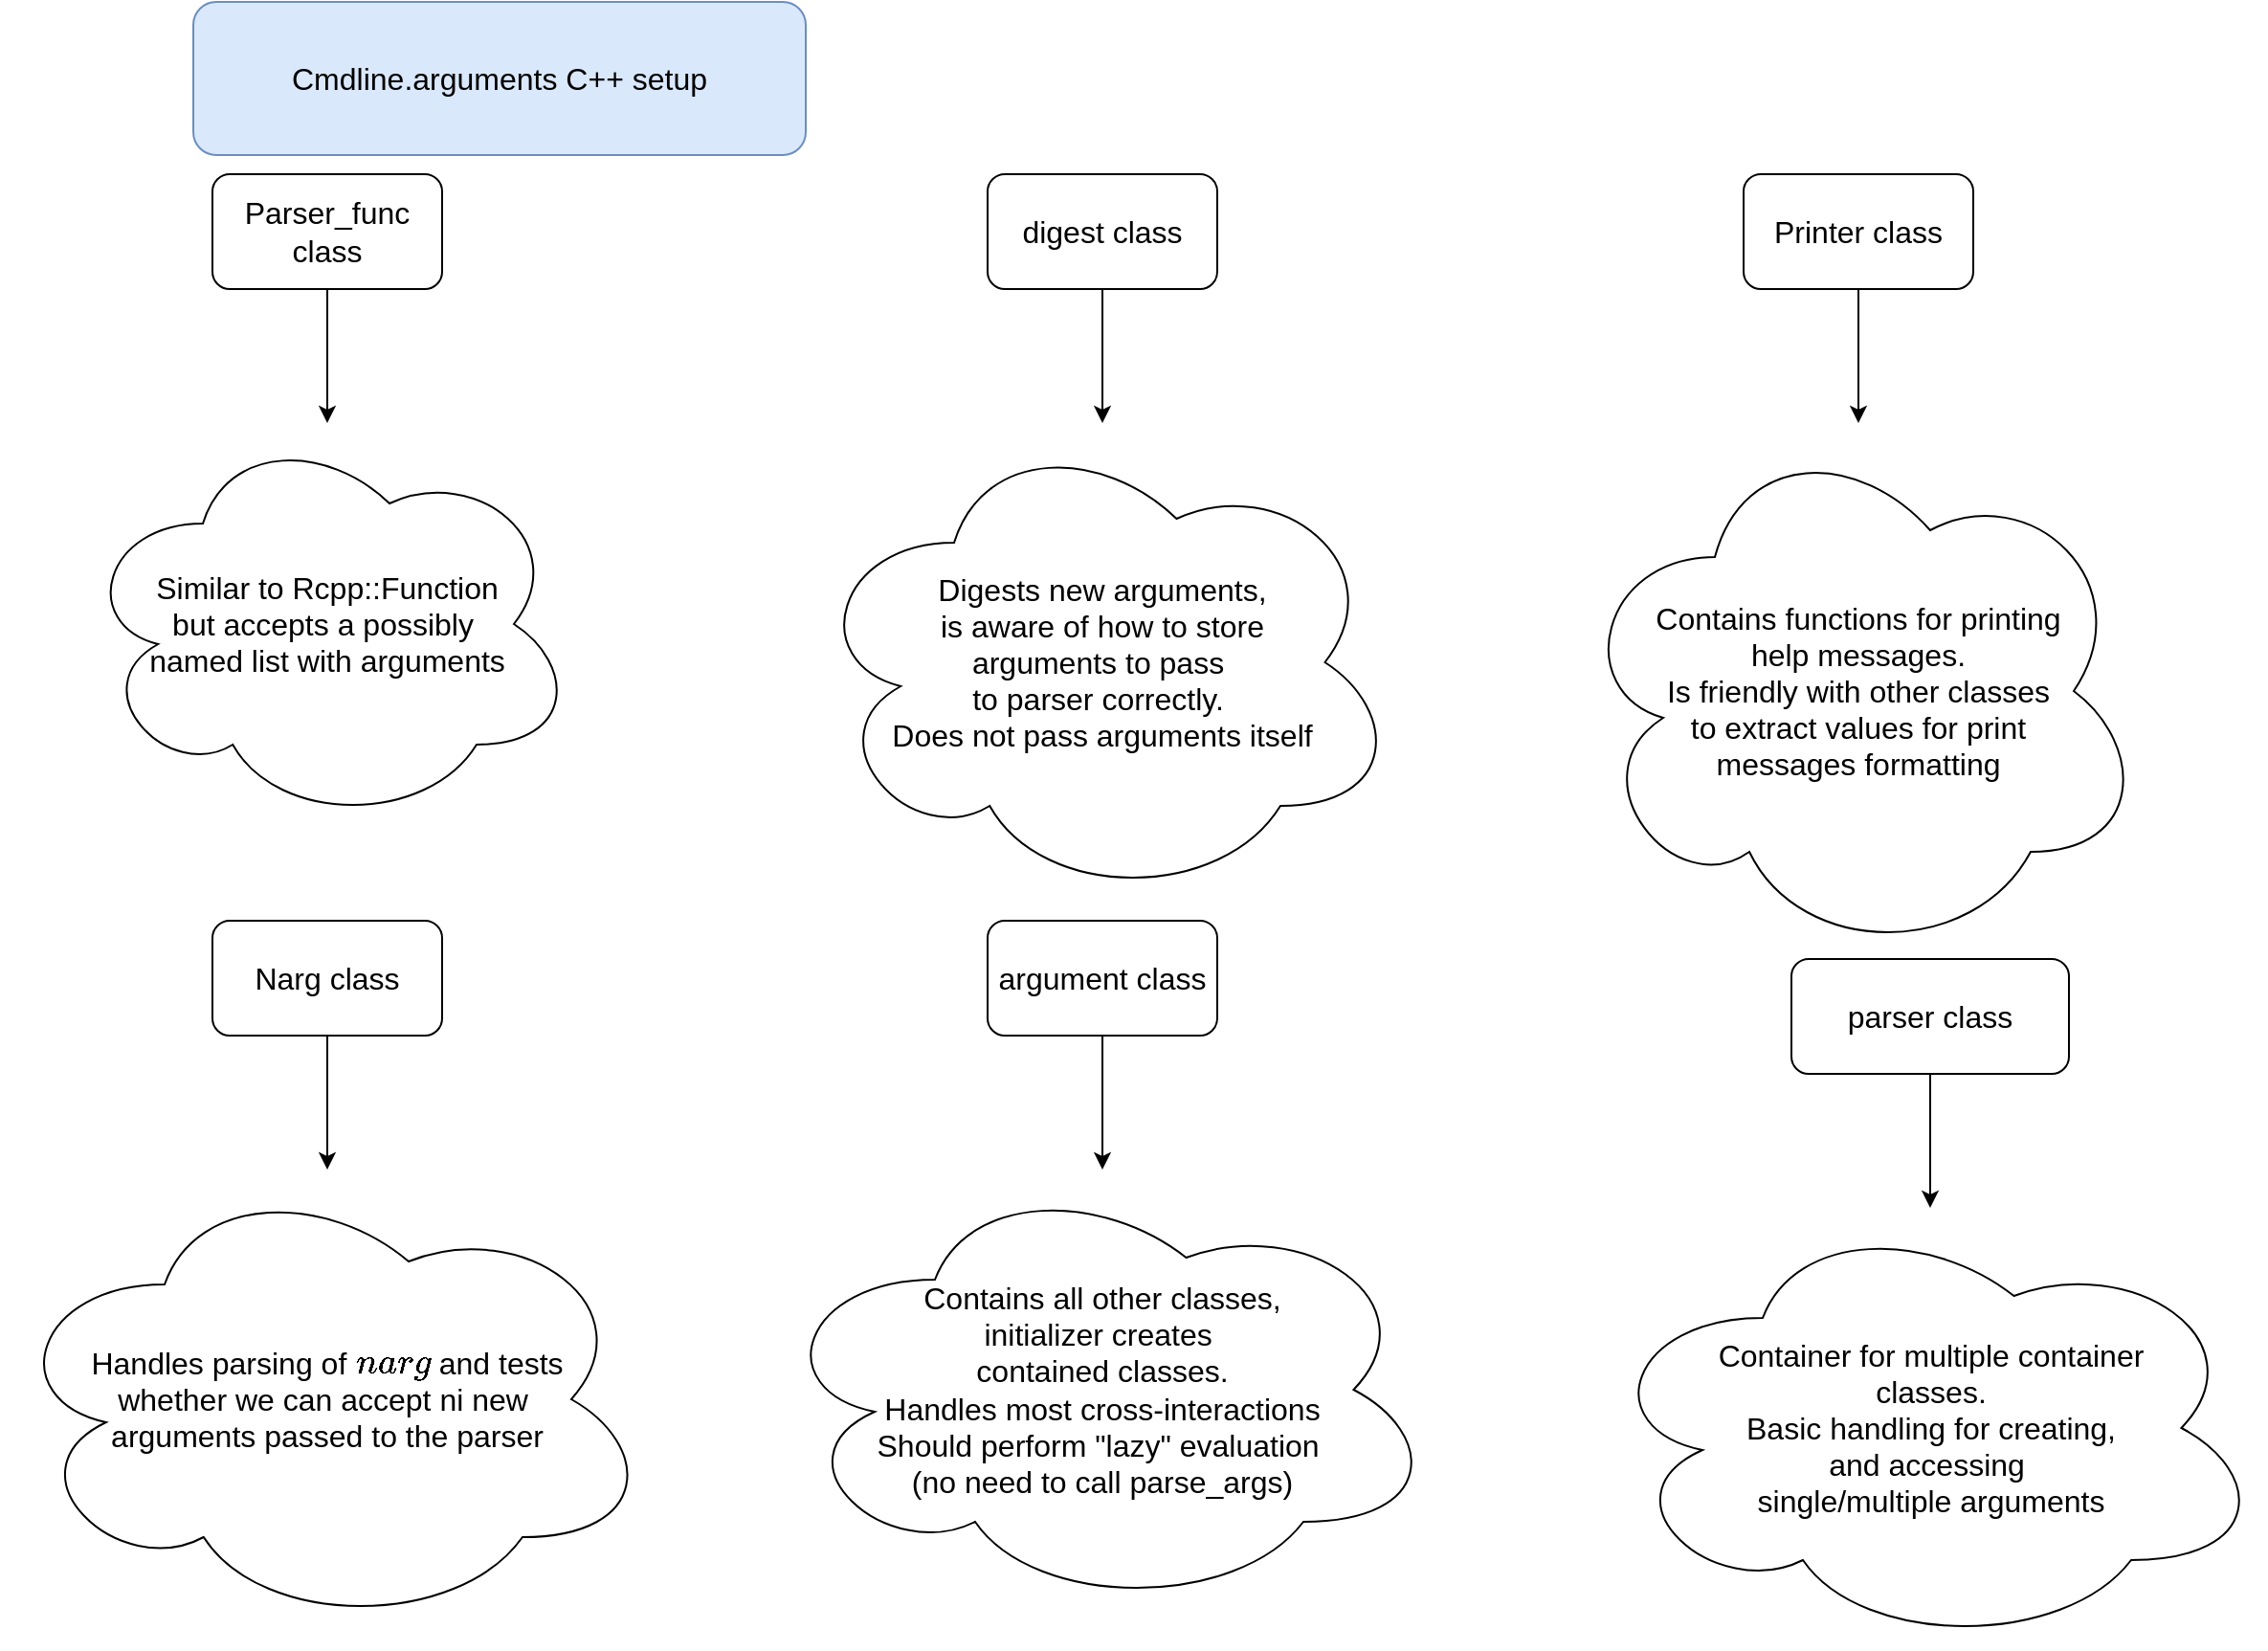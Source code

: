<mxfile version="13.9.9" type="device"><diagram id="C5RBs43oDa-KdzZeNtuy" name="Page-1"><mxGraphModel dx="1913" dy="806" grid="1" gridSize="10" guides="1" tooltips="1" connect="1" arrows="1" fold="1" page="1" pageScale="1" pageWidth="827" pageHeight="1169" math="0" shadow="0"><root><mxCell id="WIyWlLk6GJQsqaUBKTNV-0"/><mxCell id="WIyWlLk6GJQsqaUBKTNV-1" parent="WIyWlLk6GJQsqaUBKTNV-0"/><mxCell id="_IHHm2TqWK_VtfSMjiNQ-1" value="Cmdline.arguments C++ setup" style="rounded=1;whiteSpace=wrap;html=1;fillColor=#dae8fc;strokeColor=#6c8ebf;fontSize=16;" vertex="1" parent="WIyWlLk6GJQsqaUBKTNV-1"><mxGeometry width="320" height="80" as="geometry"/></mxCell><mxCell id="_IHHm2TqWK_VtfSMjiNQ-10" value="" style="edgeStyle=orthogonalEdgeStyle;rounded=0;orthogonalLoop=1;jettySize=auto;html=1;fontSize=16;" edge="1" parent="WIyWlLk6GJQsqaUBKTNV-1" source="_IHHm2TqWK_VtfSMjiNQ-2" target="_IHHm2TqWK_VtfSMjiNQ-9"><mxGeometry relative="1" as="geometry"/></mxCell><mxCell id="_IHHm2TqWK_VtfSMjiNQ-2" value="Parser_func class" style="rounded=1;whiteSpace=wrap;html=1;fontSize=16;" vertex="1" parent="WIyWlLk6GJQsqaUBKTNV-1"><mxGeometry x="10" y="90" width="120" height="60" as="geometry"/></mxCell><mxCell id="_IHHm2TqWK_VtfSMjiNQ-12" value="" style="edgeStyle=orthogonalEdgeStyle;rounded=0;orthogonalLoop=1;jettySize=auto;html=1;fontSize=16;" edge="1" parent="WIyWlLk6GJQsqaUBKTNV-1" source="_IHHm2TqWK_VtfSMjiNQ-3" target="_IHHm2TqWK_VtfSMjiNQ-11"><mxGeometry relative="1" as="geometry"/></mxCell><mxCell id="_IHHm2TqWK_VtfSMjiNQ-3" value="digest class" style="rounded=1;whiteSpace=wrap;html=1;fontSize=16;" vertex="1" parent="WIyWlLk6GJQsqaUBKTNV-1"><mxGeometry x="415" y="90" width="120" height="60" as="geometry"/></mxCell><mxCell id="_IHHm2TqWK_VtfSMjiNQ-14" value="" style="edgeStyle=orthogonalEdgeStyle;rounded=0;orthogonalLoop=1;jettySize=auto;html=1;fontSize=16;" edge="1" parent="WIyWlLk6GJQsqaUBKTNV-1" source="_IHHm2TqWK_VtfSMjiNQ-4" target="_IHHm2TqWK_VtfSMjiNQ-13"><mxGeometry relative="1" as="geometry"/></mxCell><mxCell id="_IHHm2TqWK_VtfSMjiNQ-4" value="Printer class" style="rounded=1;whiteSpace=wrap;html=1;fontSize=16;" vertex="1" parent="WIyWlLk6GJQsqaUBKTNV-1"><mxGeometry x="810" y="90" width="120" height="60" as="geometry"/></mxCell><mxCell id="_IHHm2TqWK_VtfSMjiNQ-8" value="" style="group" vertex="1" connectable="0" parent="WIyWlLk6GJQsqaUBKTNV-1"><mxGeometry x="-100" y="480" width="340" height="370" as="geometry"/></mxCell><mxCell id="_IHHm2TqWK_VtfSMjiNQ-5" value="Narg class" style="rounded=1;whiteSpace=wrap;html=1;fontSize=16;" vertex="1" parent="_IHHm2TqWK_VtfSMjiNQ-8"><mxGeometry x="110" width="120" height="60" as="geometry"/></mxCell><mxCell id="_IHHm2TqWK_VtfSMjiNQ-6" value="Handles parsing of `narg` and tests&lt;br&gt;whether we can accept ni new&amp;nbsp;&lt;br&gt;arguments passed to the parser" style="ellipse;shape=cloud;whiteSpace=wrap;html=1;rounded=1;fontSize=16;" vertex="1" parent="_IHHm2TqWK_VtfSMjiNQ-8"><mxGeometry y="130" width="340" height="240" as="geometry"/></mxCell><mxCell id="_IHHm2TqWK_VtfSMjiNQ-7" value="" style="edgeStyle=orthogonalEdgeStyle;rounded=0;orthogonalLoop=1;jettySize=auto;html=1;fontSize=16;" edge="1" parent="_IHHm2TqWK_VtfSMjiNQ-8" source="_IHHm2TqWK_VtfSMjiNQ-5" target="_IHHm2TqWK_VtfSMjiNQ-6"><mxGeometry relative="1" as="geometry"/></mxCell><mxCell id="_IHHm2TqWK_VtfSMjiNQ-9" value="Similar to Rcpp::Function&lt;br&gt;but accepts a possibly&amp;nbsp;&lt;br&gt;named list with arguments" style="ellipse;shape=cloud;whiteSpace=wrap;html=1;rounded=1;fontSize=16;" vertex="1" parent="WIyWlLk6GJQsqaUBKTNV-1"><mxGeometry x="-60" y="220" width="260" height="210" as="geometry"/></mxCell><mxCell id="_IHHm2TqWK_VtfSMjiNQ-11" value="Digests new arguments,&lt;br&gt;is aware of how to store&lt;br&gt;arguments to pass&amp;nbsp;&lt;br&gt;to parser correctly.&amp;nbsp;&lt;br&gt;Does not pass arguments itself" style="ellipse;shape=cloud;whiteSpace=wrap;html=1;rounded=1;fontSize=16;" vertex="1" parent="WIyWlLk6GJQsqaUBKTNV-1"><mxGeometry x="320" y="220" width="310" height="250" as="geometry"/></mxCell><mxCell id="_IHHm2TqWK_VtfSMjiNQ-13" value="Contains functions for printing&lt;br&gt;help messages.&lt;br&gt;Is friendly with other classes&lt;br&gt;to extract values for print&lt;br&gt;messages formatting" style="ellipse;shape=cloud;whiteSpace=wrap;html=1;rounded=1;fontSize=16;" vertex="1" parent="WIyWlLk6GJQsqaUBKTNV-1"><mxGeometry x="720" y="220" width="300" height="280" as="geometry"/></mxCell><mxCell id="_IHHm2TqWK_VtfSMjiNQ-17" value="" style="edgeStyle=orthogonalEdgeStyle;rounded=0;orthogonalLoop=1;jettySize=auto;html=1;fontSize=16;" edge="1" parent="WIyWlLk6GJQsqaUBKTNV-1" source="_IHHm2TqWK_VtfSMjiNQ-15" target="_IHHm2TqWK_VtfSMjiNQ-16"><mxGeometry relative="1" as="geometry"/></mxCell><mxCell id="_IHHm2TqWK_VtfSMjiNQ-15" value="argument class" style="rounded=1;whiteSpace=wrap;html=1;fontSize=16;" vertex="1" parent="WIyWlLk6GJQsqaUBKTNV-1"><mxGeometry x="415" y="480" width="120" height="60" as="geometry"/></mxCell><mxCell id="_IHHm2TqWK_VtfSMjiNQ-16" value="Contains all other classes,&lt;br&gt;initializer creates&amp;nbsp;&lt;br&gt;contained classes.&lt;br&gt;Handles most cross-interactions&lt;br&gt;Should perform &quot;lazy&quot; evaluation&amp;nbsp;&lt;br&gt;(no need to call parse_args)" style="ellipse;shape=cloud;whiteSpace=wrap;html=1;rounded=1;fontSize=16;" vertex="1" parent="WIyWlLk6GJQsqaUBKTNV-1"><mxGeometry x="300" y="610" width="350" height="230" as="geometry"/></mxCell><mxCell id="_IHHm2TqWK_VtfSMjiNQ-18" value="" style="edgeStyle=orthogonalEdgeStyle;rounded=0;orthogonalLoop=1;jettySize=auto;html=1;fontSize=16;" edge="1" parent="WIyWlLk6GJQsqaUBKTNV-1" source="_IHHm2TqWK_VtfSMjiNQ-19" target="_IHHm2TqWK_VtfSMjiNQ-20"><mxGeometry relative="1" as="geometry"/></mxCell><mxCell id="_IHHm2TqWK_VtfSMjiNQ-19" value="parser class" style="rounded=1;whiteSpace=wrap;html=1;fontSize=16;" vertex="1" parent="WIyWlLk6GJQsqaUBKTNV-1"><mxGeometry x="835" y="500" width="145" height="60" as="geometry"/></mxCell><mxCell id="_IHHm2TqWK_VtfSMjiNQ-20" value="Container for multiple container &lt;br&gt;classes.&lt;br&gt;Basic handling for creating,&lt;br&gt;and accessing&amp;nbsp;&lt;br&gt;single/multiple arguments" style="ellipse;shape=cloud;whiteSpace=wrap;html=1;rounded=1;fontSize=16;" vertex="1" parent="WIyWlLk6GJQsqaUBKTNV-1"><mxGeometry x="732.5" y="630" width="350" height="230" as="geometry"/></mxCell></root></mxGraphModel></diagram></mxfile>